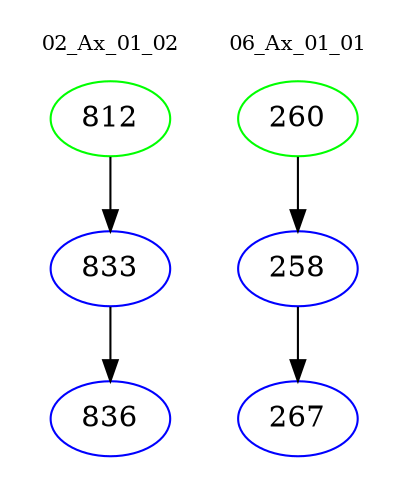 digraph{
subgraph cluster_0 {
color = white
label = "02_Ax_01_02";
fontsize=10;
T0_812 [label="812", color="green"]
T0_812 -> T0_833 [color="black"]
T0_833 [label="833", color="blue"]
T0_833 -> T0_836 [color="black"]
T0_836 [label="836", color="blue"]
}
subgraph cluster_1 {
color = white
label = "06_Ax_01_01";
fontsize=10;
T1_260 [label="260", color="green"]
T1_260 -> T1_258 [color="black"]
T1_258 [label="258", color="blue"]
T1_258 -> T1_267 [color="black"]
T1_267 [label="267", color="blue"]
}
}
